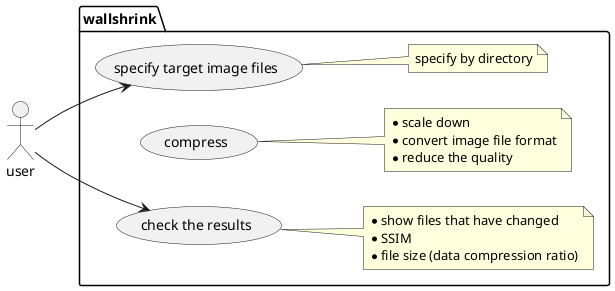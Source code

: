 @startuml Use case diagram
left to right direction

actor user

package wallshrink {
    usecase "specify target image files" as specify
    note right: specify by directory

    usecase "compress"
    note right
        * scale down
        * convert image file format
        * reduce the quality
    endnote

    usecase "check the results" as check
    note right
        * show files that have changed
        * SSIM
        * file size (data compression ratio)
    endnote
}

user --> specify
user --> check

